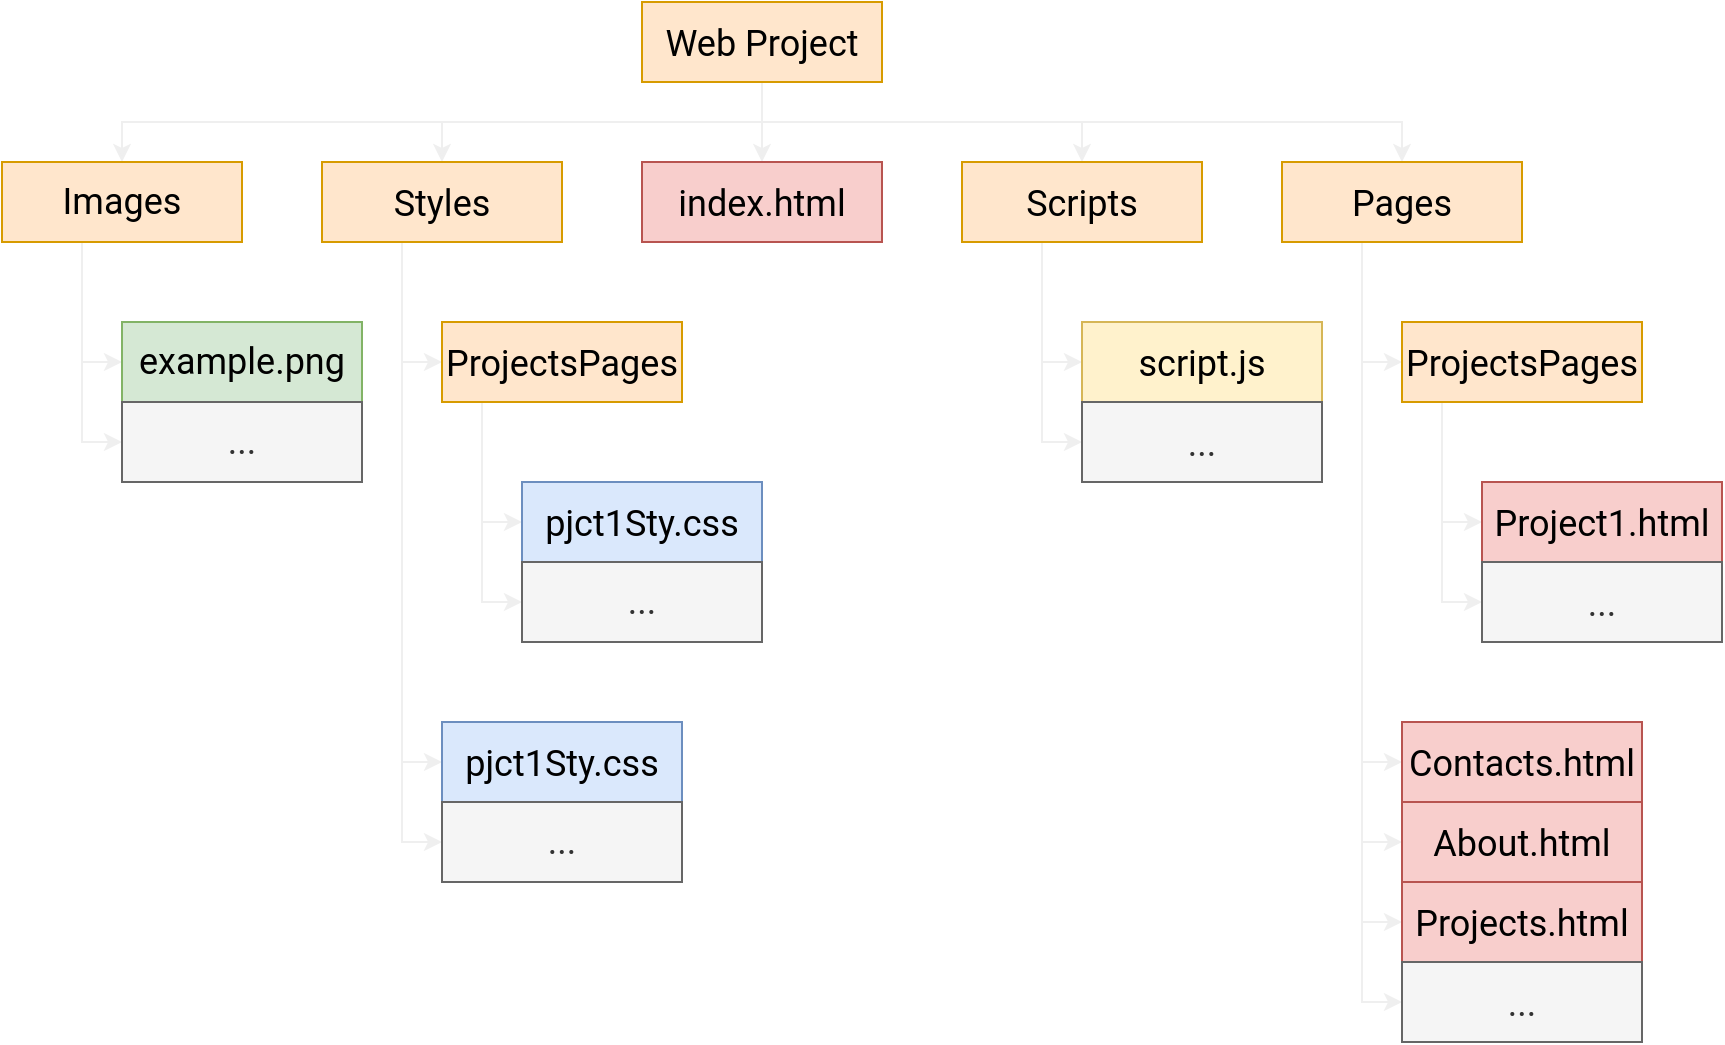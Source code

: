 <mxfile version="28.0.7">
  <diagram name="Page-1" id="nSrQO8H6W9QDJgrCMVCj">
    <mxGraphModel dx="1213" dy="764" grid="1" gridSize="10" guides="1" tooltips="1" connect="1" arrows="1" fold="1" page="1" pageScale="1" pageWidth="827" pageHeight="1169" math="0" shadow="0">
      <root>
        <mxCell id="0" />
        <mxCell id="1" parent="0" />
        <mxCell id="5Zx5Zj3HOAlW7VJ7zjzl-33" style="edgeStyle=orthogonalEdgeStyle;rounded=0;orthogonalLoop=1;jettySize=auto;html=1;entryX=0.5;entryY=0;entryDx=0;entryDy=0;strokeColor=#EFEFEF;" parent="1" source="5Zx5Zj3HOAlW7VJ7zjzl-1" target="5Zx5Zj3HOAlW7VJ7zjzl-28" edge="1">
          <mxGeometry relative="1" as="geometry">
            <Array as="points">
              <mxPoint x="420" y="190" />
              <mxPoint x="420" y="190" />
            </Array>
          </mxGeometry>
        </mxCell>
        <mxCell id="5Zx5Zj3HOAlW7VJ7zjzl-34" style="edgeStyle=orthogonalEdgeStyle;rounded=0;orthogonalLoop=1;jettySize=auto;html=1;entryX=0.5;entryY=0;entryDx=0;entryDy=0;strokeColor=#EFEFEF;" parent="1" source="5Zx5Zj3HOAlW7VJ7zjzl-1" target="5Zx5Zj3HOAlW7VJ7zjzl-4" edge="1">
          <mxGeometry relative="1" as="geometry">
            <Array as="points">
              <mxPoint x="420" y="180" />
              <mxPoint x="260" y="180" />
            </Array>
          </mxGeometry>
        </mxCell>
        <mxCell id="5Zx5Zj3HOAlW7VJ7zjzl-52" style="edgeStyle=orthogonalEdgeStyle;rounded=0;orthogonalLoop=1;jettySize=auto;html=1;entryX=0.5;entryY=0;entryDx=0;entryDy=0;strokeColor=#EFEFEF;" parent="1" source="5Zx5Zj3HOAlW7VJ7zjzl-1" target="5Zx5Zj3HOAlW7VJ7zjzl-47" edge="1">
          <mxGeometry relative="1" as="geometry">
            <Array as="points">
              <mxPoint x="420" y="180" />
              <mxPoint x="100" y="180" />
            </Array>
          </mxGeometry>
        </mxCell>
        <mxCell id="5Zx5Zj3HOAlW7VJ7zjzl-53" style="edgeStyle=orthogonalEdgeStyle;rounded=0;orthogonalLoop=1;jettySize=auto;html=1;entryX=0.5;entryY=0;entryDx=0;entryDy=0;strokeColor=#EFEFEF;" parent="1" source="5Zx5Zj3HOAlW7VJ7zjzl-1" target="5Zx5Zj3HOAlW7VJ7zjzl-3" edge="1">
          <mxGeometry relative="1" as="geometry">
            <Array as="points">
              <mxPoint x="420" y="180" />
              <mxPoint x="580" y="180" />
            </Array>
          </mxGeometry>
        </mxCell>
        <mxCell id="5Zx5Zj3HOAlW7VJ7zjzl-54" style="edgeStyle=orthogonalEdgeStyle;rounded=0;orthogonalLoop=1;jettySize=auto;html=1;entryX=0.5;entryY=0;entryDx=0;entryDy=0;strokeColor=#EFEFEF;" parent="1" source="5Zx5Zj3HOAlW7VJ7zjzl-1" target="5Zx5Zj3HOAlW7VJ7zjzl-2" edge="1">
          <mxGeometry relative="1" as="geometry">
            <Array as="points">
              <mxPoint x="420" y="180" />
              <mxPoint x="740" y="180" />
            </Array>
          </mxGeometry>
        </mxCell>
        <mxCell id="5Zx5Zj3HOAlW7VJ7zjzl-1" value="&lt;font face=&quot;Roboto&quot; style=&quot;font-size: 18px;&quot;&gt;Web Project&lt;/font&gt;" style="rounded=0;whiteSpace=wrap;html=1;fillColor=#ffe6cc;strokeColor=#d79b00;" parent="1" vertex="1">
          <mxGeometry x="360" y="120" width="120" height="40" as="geometry" />
        </mxCell>
        <mxCell id="5Zx5Zj3HOAlW7VJ7zjzl-23" style="edgeStyle=orthogonalEdgeStyle;rounded=0;orthogonalLoop=1;jettySize=auto;html=1;entryX=0;entryY=0.5;entryDx=0;entryDy=0;strokeColor=#EFEFEF;" parent="1" source="5Zx5Zj3HOAlW7VJ7zjzl-2" target="5Zx5Zj3HOAlW7VJ7zjzl-11" edge="1">
          <mxGeometry relative="1" as="geometry">
            <Array as="points">
              <mxPoint x="720" y="300" />
            </Array>
          </mxGeometry>
        </mxCell>
        <mxCell id="5Zx5Zj3HOAlW7VJ7zjzl-29" style="edgeStyle=orthogonalEdgeStyle;rounded=0;orthogonalLoop=1;jettySize=auto;html=1;entryX=0;entryY=0.5;entryDx=0;entryDy=0;strokeColor=#EFEFEF;" parent="1" source="5Zx5Zj3HOAlW7VJ7zjzl-2" target="5Zx5Zj3HOAlW7VJ7zjzl-8" edge="1">
          <mxGeometry relative="1" as="geometry">
            <Array as="points">
              <mxPoint x="720" y="500" />
            </Array>
          </mxGeometry>
        </mxCell>
        <mxCell id="5Zx5Zj3HOAlW7VJ7zjzl-30" style="edgeStyle=orthogonalEdgeStyle;rounded=0;orthogonalLoop=1;jettySize=auto;html=1;entryX=0;entryY=0.5;entryDx=0;entryDy=0;strokeColor=#EFEFEF;" parent="1" source="5Zx5Zj3HOAlW7VJ7zjzl-2" target="5Zx5Zj3HOAlW7VJ7zjzl-9" edge="1">
          <mxGeometry relative="1" as="geometry">
            <Array as="points">
              <mxPoint x="720" y="540" />
            </Array>
          </mxGeometry>
        </mxCell>
        <mxCell id="5Zx5Zj3HOAlW7VJ7zjzl-31" style="edgeStyle=orthogonalEdgeStyle;rounded=0;orthogonalLoop=1;jettySize=auto;html=1;entryX=0;entryY=0.5;entryDx=0;entryDy=0;strokeColor=#EFEFEF;" parent="1" source="5Zx5Zj3HOAlW7VJ7zjzl-2" target="5Zx5Zj3HOAlW7VJ7zjzl-10" edge="1">
          <mxGeometry relative="1" as="geometry">
            <Array as="points">
              <mxPoint x="720" y="580" />
            </Array>
          </mxGeometry>
        </mxCell>
        <mxCell id="5Zx5Zj3HOAlW7VJ7zjzl-32" style="edgeStyle=orthogonalEdgeStyle;rounded=0;orthogonalLoop=1;jettySize=auto;html=1;entryX=0;entryY=0.5;entryDx=0;entryDy=0;strokeColor=#EFEFEF;" parent="1" source="5Zx5Zj3HOAlW7VJ7zjzl-2" target="5Zx5Zj3HOAlW7VJ7zjzl-22" edge="1">
          <mxGeometry relative="1" as="geometry">
            <Array as="points">
              <mxPoint x="720" y="620" />
            </Array>
          </mxGeometry>
        </mxCell>
        <mxCell id="5Zx5Zj3HOAlW7VJ7zjzl-2" value="&lt;font style=&quot;font-size: 18px;&quot;&gt;Pages&lt;/font&gt;" style="rounded=0;whiteSpace=wrap;html=1;fillColor=#ffe6cc;strokeColor=#d79b00;fontFamily=Roboto;fontSource=https%3A%2F%2Ffonts.googleapis.com%2Fcss%3Ffamily%3DRoboto;" parent="1" vertex="1">
          <mxGeometry x="680" y="200" width="120" height="40" as="geometry" />
        </mxCell>
        <mxCell id="5Zx5Zj3HOAlW7VJ7zjzl-37" style="edgeStyle=orthogonalEdgeStyle;rounded=0;orthogonalLoop=1;jettySize=auto;html=1;entryX=0;entryY=0.5;entryDx=0;entryDy=0;strokeColor=#EFEFEF;" parent="1" source="5Zx5Zj3HOAlW7VJ7zjzl-3" target="5Zx5Zj3HOAlW7VJ7zjzl-36" edge="1">
          <mxGeometry relative="1" as="geometry">
            <Array as="points">
              <mxPoint x="560" y="300" />
            </Array>
          </mxGeometry>
        </mxCell>
        <mxCell id="5Zx5Zj3HOAlW7VJ7zjzl-39" style="edgeStyle=orthogonalEdgeStyle;rounded=0;orthogonalLoop=1;jettySize=auto;html=1;entryX=0;entryY=0.5;entryDx=0;entryDy=0;strokeColor=#EFEFEF;" parent="1" source="5Zx5Zj3HOAlW7VJ7zjzl-3" target="5Zx5Zj3HOAlW7VJ7zjzl-38" edge="1">
          <mxGeometry relative="1" as="geometry">
            <Array as="points">
              <mxPoint x="560" y="340" />
            </Array>
          </mxGeometry>
        </mxCell>
        <mxCell id="5Zx5Zj3HOAlW7VJ7zjzl-3" value="&lt;span style=&quot;font-size: 18px;&quot;&gt;&lt;font data-font-src=&quot;https://fonts.googleapis.com/css?family=Roboto&quot;&gt;Scripts&lt;/font&gt;&lt;/span&gt;" style="rounded=0;whiteSpace=wrap;html=1;fillColor=#ffe6cc;strokeColor=#d79b00;fontFamily=Roboto;fontSource=https%3A%2F%2Ffonts.googleapis.com%2Fcss%3Ffamily%3DRoboto;" parent="1" vertex="1">
          <mxGeometry x="520" y="200" width="120" height="40" as="geometry" />
        </mxCell>
        <mxCell id="5Zx5Zj3HOAlW7VJ7zjzl-41" style="edgeStyle=orthogonalEdgeStyle;rounded=0;orthogonalLoop=1;jettySize=auto;html=1;entryX=0;entryY=0.5;entryDx=0;entryDy=0;strokeColor=#EFEFEF;" parent="1" source="5Zx5Zj3HOAlW7VJ7zjzl-4" target="5Zx5Zj3HOAlW7VJ7zjzl-40" edge="1">
          <mxGeometry relative="1" as="geometry">
            <Array as="points">
              <mxPoint x="240" y="300" />
            </Array>
          </mxGeometry>
        </mxCell>
        <mxCell id="AxMQ1olzExlPG0VR6Dgc-2" style="edgeStyle=orthogonalEdgeStyle;rounded=0;orthogonalLoop=1;jettySize=auto;html=1;entryX=0;entryY=0.5;entryDx=0;entryDy=0;strokeColor=#EFEFEF;" edge="1" parent="1" source="5Zx5Zj3HOAlW7VJ7zjzl-4" target="AxMQ1olzExlPG0VR6Dgc-1">
          <mxGeometry relative="1" as="geometry">
            <Array as="points">
              <mxPoint x="240" y="500" />
            </Array>
          </mxGeometry>
        </mxCell>
        <mxCell id="AxMQ1olzExlPG0VR6Dgc-5" style="edgeStyle=orthogonalEdgeStyle;rounded=0;orthogonalLoop=1;jettySize=auto;html=1;entryX=0;entryY=0.5;entryDx=0;entryDy=0;strokeColor=#EFEFEF;" edge="1" parent="1" source="5Zx5Zj3HOAlW7VJ7zjzl-4" target="AxMQ1olzExlPG0VR6Dgc-3">
          <mxGeometry relative="1" as="geometry">
            <Array as="points">
              <mxPoint x="240" y="540" />
            </Array>
          </mxGeometry>
        </mxCell>
        <mxCell id="5Zx5Zj3HOAlW7VJ7zjzl-4" value="&lt;font data-font-src=&quot;https://fonts.googleapis.com/css?family=Roboto&quot; face=&quot;Roboto&quot; style=&quot;font-size: 18px;&quot;&gt;Styles&lt;/font&gt;" style="rounded=0;whiteSpace=wrap;html=1;fillColor=#ffe6cc;strokeColor=#d79b00;" parent="1" vertex="1">
          <mxGeometry x="200" y="200" width="120" height="40" as="geometry" />
        </mxCell>
        <mxCell id="5Zx5Zj3HOAlW7VJ7zjzl-8" value="&lt;font style=&quot;font-size: 18px;&quot;&gt;Contacts.html&lt;/font&gt;" style="rounded=0;whiteSpace=wrap;html=1;fillColor=#f8cecc;strokeColor=#b85450;fontFamily=Roboto;fontSource=https%3A%2F%2Ffonts.googleapis.com%2Fcss%3Ffamily%3DRoboto;" parent="1" vertex="1">
          <mxGeometry x="740" y="480" width="120" height="40" as="geometry" />
        </mxCell>
        <mxCell id="5Zx5Zj3HOAlW7VJ7zjzl-9" value="&lt;font style=&quot;font-size: 18px;&quot;&gt;About.html&lt;/font&gt;" style="rounded=0;whiteSpace=wrap;html=1;fillColor=#f8cecc;strokeColor=#b85450;fontFamily=Roboto;fontSource=https%3A%2F%2Ffonts.googleapis.com%2Fcss%3Ffamily%3DRoboto;" parent="1" vertex="1">
          <mxGeometry x="740" y="520" width="120" height="40" as="geometry" />
        </mxCell>
        <mxCell id="5Zx5Zj3HOAlW7VJ7zjzl-10" value="&lt;font style=&quot;font-size: 18px;&quot;&gt;Projects.html&lt;/font&gt;" style="rounded=0;whiteSpace=wrap;html=1;fillColor=#f8cecc;strokeColor=#b85450;fontFamily=Roboto;fontSource=https%3A%2F%2Ffonts.googleapis.com%2Fcss%3Ffamily%3DRoboto;" parent="1" vertex="1">
          <mxGeometry x="740" y="560" width="120" height="40" as="geometry" />
        </mxCell>
        <mxCell id="5Zx5Zj3HOAlW7VJ7zjzl-24" style="edgeStyle=orthogonalEdgeStyle;rounded=0;orthogonalLoop=1;jettySize=auto;html=1;entryX=0;entryY=0.5;entryDx=0;entryDy=0;strokeColor=#EFEFEF;" parent="1" source="5Zx5Zj3HOAlW7VJ7zjzl-11" target="5Zx5Zj3HOAlW7VJ7zjzl-16" edge="1">
          <mxGeometry relative="1" as="geometry">
            <Array as="points">
              <mxPoint x="760" y="380" />
            </Array>
          </mxGeometry>
        </mxCell>
        <mxCell id="5Zx5Zj3HOAlW7VJ7zjzl-25" style="edgeStyle=orthogonalEdgeStyle;rounded=0;orthogonalLoop=1;jettySize=auto;html=1;entryX=0;entryY=0.5;entryDx=0;entryDy=0;strokeColor=#EFEFEF;" parent="1" source="5Zx5Zj3HOAlW7VJ7zjzl-11" target="5Zx5Zj3HOAlW7VJ7zjzl-18" edge="1">
          <mxGeometry relative="1" as="geometry">
            <Array as="points">
              <mxPoint x="760" y="420" />
            </Array>
          </mxGeometry>
        </mxCell>
        <mxCell id="5Zx5Zj3HOAlW7VJ7zjzl-11" value="&lt;font style=&quot;font-size: 18px;&quot;&gt;ProjectsPages&lt;/font&gt;" style="rounded=0;whiteSpace=wrap;html=1;fillColor=#ffe6cc;strokeColor=#d79b00;fontFamily=Roboto;fontSource=https%3A%2F%2Ffonts.googleapis.com%2Fcss%3Ffamily%3DRoboto;" parent="1" vertex="1">
          <mxGeometry x="740" y="280" width="120" height="40" as="geometry" />
        </mxCell>
        <mxCell id="5Zx5Zj3HOAlW7VJ7zjzl-16" value="&lt;font style=&quot;font-size: 18px;&quot;&gt;Project1.html&lt;/font&gt;" style="rounded=0;whiteSpace=wrap;html=1;fillColor=#f8cecc;strokeColor=#b85450;fontFamily=Roboto;fontSource=https%3A%2F%2Ffonts.googleapis.com%2Fcss%3Ffamily%3DRoboto;" parent="1" vertex="1">
          <mxGeometry x="780" y="360" width="120" height="40" as="geometry" />
        </mxCell>
        <mxCell id="5Zx5Zj3HOAlW7VJ7zjzl-18" value="&lt;span style=&quot;font-size: 18px;&quot;&gt;...&lt;/span&gt;" style="rounded=0;whiteSpace=wrap;html=1;fillColor=#f5f5f5;strokeColor=#666666;fontColor=#333333;fontFamily=Roboto;fontSource=https%3A%2F%2Ffonts.googleapis.com%2Fcss%3Ffamily%3DRoboto;" parent="1" vertex="1">
          <mxGeometry x="780" y="400" width="120" height="40" as="geometry" />
        </mxCell>
        <mxCell id="5Zx5Zj3HOAlW7VJ7zjzl-22" value="&lt;span style=&quot;font-size: 18px;&quot;&gt;...&lt;/span&gt;" style="rounded=0;whiteSpace=wrap;html=1;fillColor=#f5f5f5;strokeColor=#666666;fontColor=#333333;fontFamily=Roboto;fontSource=https%3A%2F%2Ffonts.googleapis.com%2Fcss%3Ffamily%3DRoboto;" parent="1" vertex="1">
          <mxGeometry x="740" y="600" width="120" height="40" as="geometry" />
        </mxCell>
        <mxCell id="5Zx5Zj3HOAlW7VJ7zjzl-28" value="&lt;font data-font-src=&quot;https://fonts.googleapis.com/css?family=Roboto&quot; face=&quot;Roboto&quot; style=&quot;font-size: 18px;&quot;&gt;index.html&lt;/font&gt;" style="rounded=0;whiteSpace=wrap;html=1;fillColor=#f8cecc;strokeColor=#b85450;" parent="1" vertex="1">
          <mxGeometry x="360" y="200" width="120" height="40" as="geometry" />
        </mxCell>
        <mxCell id="5Zx5Zj3HOAlW7VJ7zjzl-36" value="&lt;font style=&quot;font-size: 18px;&quot;&gt;script.js&lt;/font&gt;" style="rounded=0;whiteSpace=wrap;html=1;fillColor=#fff2cc;strokeColor=#d6b656;fontFamily=Roboto;fontSource=https%3A%2F%2Ffonts.googleapis.com%2Fcss%3Ffamily%3DRoboto;" parent="1" vertex="1">
          <mxGeometry x="580" y="280" width="120" height="40" as="geometry" />
        </mxCell>
        <mxCell id="5Zx5Zj3HOAlW7VJ7zjzl-38" value="&lt;span style=&quot;font-size: 18px;&quot;&gt;...&lt;/span&gt;" style="rounded=0;whiteSpace=wrap;html=1;fillColor=#f5f5f5;strokeColor=#666666;fontColor=#333333;fontFamily=Roboto;fontSource=https%3A%2F%2Ffonts.googleapis.com%2Fcss%3Ffamily%3DRoboto;" parent="1" vertex="1">
          <mxGeometry x="580" y="320" width="120" height="40" as="geometry" />
        </mxCell>
        <mxCell id="5Zx5Zj3HOAlW7VJ7zjzl-43" style="edgeStyle=orthogonalEdgeStyle;rounded=0;orthogonalLoop=1;jettySize=auto;html=1;entryX=0;entryY=0.5;entryDx=0;entryDy=0;strokeColor=#EFEFEF;" parent="1" source="5Zx5Zj3HOAlW7VJ7zjzl-40" target="5Zx5Zj3HOAlW7VJ7zjzl-42" edge="1">
          <mxGeometry relative="1" as="geometry">
            <Array as="points">
              <mxPoint x="280" y="380" />
            </Array>
          </mxGeometry>
        </mxCell>
        <mxCell id="5Zx5Zj3HOAlW7VJ7zjzl-45" style="edgeStyle=orthogonalEdgeStyle;rounded=0;orthogonalLoop=1;jettySize=auto;html=1;entryX=0;entryY=0.5;entryDx=0;entryDy=0;strokeColor=#EFEFEF;" parent="1" source="5Zx5Zj3HOAlW7VJ7zjzl-40" target="5Zx5Zj3HOAlW7VJ7zjzl-44" edge="1">
          <mxGeometry relative="1" as="geometry">
            <Array as="points">
              <mxPoint x="280" y="420" />
            </Array>
          </mxGeometry>
        </mxCell>
        <mxCell id="5Zx5Zj3HOAlW7VJ7zjzl-40" value="&lt;font face=&quot;Roboto&quot; style=&quot;font-size: 18px;&quot;&gt;ProjectsPages&lt;/font&gt;" style="rounded=0;whiteSpace=wrap;html=1;fillColor=#ffe6cc;strokeColor=#d79b00;" parent="1" vertex="1">
          <mxGeometry x="260" y="280" width="120" height="40" as="geometry" />
        </mxCell>
        <mxCell id="5Zx5Zj3HOAlW7VJ7zjzl-42" value="&lt;font data-font-src=&quot;https://fonts.googleapis.com/css?family=Roboto&quot; face=&quot;Roboto&quot; style=&quot;font-size: 18px;&quot;&gt;pjct1Sty.css&lt;/font&gt;" style="rounded=0;whiteSpace=wrap;html=1;fillColor=#dae8fc;strokeColor=#6c8ebf;" parent="1" vertex="1">
          <mxGeometry x="300" y="360" width="120" height="40" as="geometry" />
        </mxCell>
        <mxCell id="5Zx5Zj3HOAlW7VJ7zjzl-44" value="&lt;span style=&quot;font-size: 18px;&quot;&gt;&lt;font data-font-src=&quot;https://fonts.googleapis.com/css?family=Roboto&quot; face=&quot;Roboto&quot;&gt;...&lt;/font&gt;&lt;/span&gt;" style="rounded=0;whiteSpace=wrap;html=1;fillColor=#f5f5f5;strokeColor=#666666;fontColor=#333333;" parent="1" vertex="1">
          <mxGeometry x="300" y="400" width="120" height="40" as="geometry" />
        </mxCell>
        <mxCell id="5Zx5Zj3HOAlW7VJ7zjzl-50" style="edgeStyle=orthogonalEdgeStyle;rounded=0;orthogonalLoop=1;jettySize=auto;html=1;entryX=0;entryY=0.5;entryDx=0;entryDy=0;strokeColor=#EFEFEF;" parent="1" source="5Zx5Zj3HOAlW7VJ7zjzl-47" target="5Zx5Zj3HOAlW7VJ7zjzl-48" edge="1">
          <mxGeometry relative="1" as="geometry">
            <Array as="points">
              <mxPoint x="80" y="300" />
            </Array>
          </mxGeometry>
        </mxCell>
        <mxCell id="5Zx5Zj3HOAlW7VJ7zjzl-51" style="edgeStyle=orthogonalEdgeStyle;rounded=0;orthogonalLoop=1;jettySize=auto;html=1;entryX=0;entryY=0.5;entryDx=0;entryDy=0;strokeColor=#EFEFEF;" parent="1" source="5Zx5Zj3HOAlW7VJ7zjzl-47" target="5Zx5Zj3HOAlW7VJ7zjzl-49" edge="1">
          <mxGeometry relative="1" as="geometry">
            <Array as="points">
              <mxPoint x="80" y="340" />
            </Array>
          </mxGeometry>
        </mxCell>
        <mxCell id="5Zx5Zj3HOAlW7VJ7zjzl-47" value="&lt;span style=&quot;font-size: 18px;&quot;&gt;&lt;font data-font-src=&quot;https://fonts.googleapis.com/css?family=Roboto&quot; face=&quot;Roboto&quot;&gt;Images&lt;/font&gt;&lt;/span&gt;" style="rounded=0;whiteSpace=wrap;html=1;fillColor=#ffe6cc;strokeColor=#d79b00;" parent="1" vertex="1">
          <mxGeometry x="40" y="200" width="120" height="40" as="geometry" />
        </mxCell>
        <mxCell id="5Zx5Zj3HOAlW7VJ7zjzl-48" value="&lt;span style=&quot;font-size: 18px;&quot;&gt;&lt;font face=&quot;Roboto&quot;&gt;example.png&lt;/font&gt;&lt;/span&gt;" style="rounded=0;whiteSpace=wrap;html=1;fillColor=#d5e8d4;strokeColor=#82b366;" parent="1" vertex="1">
          <mxGeometry x="100" y="280" width="120" height="40" as="geometry" />
        </mxCell>
        <mxCell id="5Zx5Zj3HOAlW7VJ7zjzl-49" value="&lt;span style=&quot;font-size: 18px;&quot;&gt;&lt;font data-font-src=&quot;https://fonts.googleapis.com/css?family=Roboto&quot; face=&quot;Roboto&quot;&gt;...&lt;/font&gt;&lt;/span&gt;" style="rounded=0;whiteSpace=wrap;html=1;fillColor=#f5f5f5;strokeColor=#666666;fontColor=#333333;" parent="1" vertex="1">
          <mxGeometry x="100" y="320" width="120" height="40" as="geometry" />
        </mxCell>
        <mxCell id="AxMQ1olzExlPG0VR6Dgc-1" value="&lt;font data-font-src=&quot;https://fonts.googleapis.com/css?family=Roboto&quot; face=&quot;Roboto&quot; style=&quot;font-size: 18px;&quot;&gt;pjct1Sty.css&lt;/font&gt;" style="rounded=0;whiteSpace=wrap;html=1;fillColor=#dae8fc;strokeColor=#6c8ebf;" vertex="1" parent="1">
          <mxGeometry x="260" y="480" width="120" height="40" as="geometry" />
        </mxCell>
        <mxCell id="AxMQ1olzExlPG0VR6Dgc-3" value="&lt;span style=&quot;font-size: 18px;&quot;&gt;&lt;font data-font-src=&quot;https://fonts.googleapis.com/css?family=Roboto&quot; face=&quot;Roboto&quot;&gt;...&lt;/font&gt;&lt;/span&gt;" style="rounded=0;whiteSpace=wrap;html=1;fillColor=#f5f5f5;strokeColor=#666666;fontColor=#333333;" vertex="1" parent="1">
          <mxGeometry x="260" y="520" width="120" height="40" as="geometry" />
        </mxCell>
      </root>
    </mxGraphModel>
  </diagram>
</mxfile>
